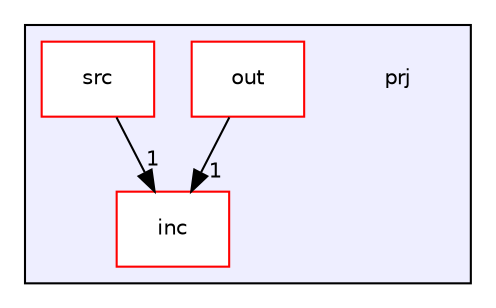digraph "/home/ad/wds/prj" {
  compound=true
  node [ fontsize="10", fontname="Helvetica"];
  edge [ labelfontsize="10", labelfontname="Helvetica"];
  subgraph clusterdir_4aa64b0872d36146e049722e293482e3 {
    graph [ bgcolor="#eeeeff", pencolor="black", label="" URL="dir_4aa64b0872d36146e049722e293482e3.html"];
    dir_4aa64b0872d36146e049722e293482e3 [shape=plaintext label="prj"];
    dir_72345776cd6700fb0dedb8f1faaa0c00 [shape=box label="inc" color="red" fillcolor="white" style="filled" URL="dir_72345776cd6700fb0dedb8f1faaa0c00.html"];
    dir_437544eb6efc164e06ce23a354a877af [shape=box label="out" color="red" fillcolor="white" style="filled" URL="dir_437544eb6efc164e06ce23a354a877af.html"];
    dir_400757c3a0df52e783ed9699284f29ce [shape=box label="src" color="red" fillcolor="white" style="filled" URL="dir_400757c3a0df52e783ed9699284f29ce.html"];
  }
  dir_437544eb6efc164e06ce23a354a877af->dir_72345776cd6700fb0dedb8f1faaa0c00 [headlabel="1", labeldistance=1.5 headhref="dir_000004_000001.html"];
  dir_400757c3a0df52e783ed9699284f29ce->dir_72345776cd6700fb0dedb8f1faaa0c00 [headlabel="1", labeldistance=1.5 headhref="dir_000008_000001.html"];
}
